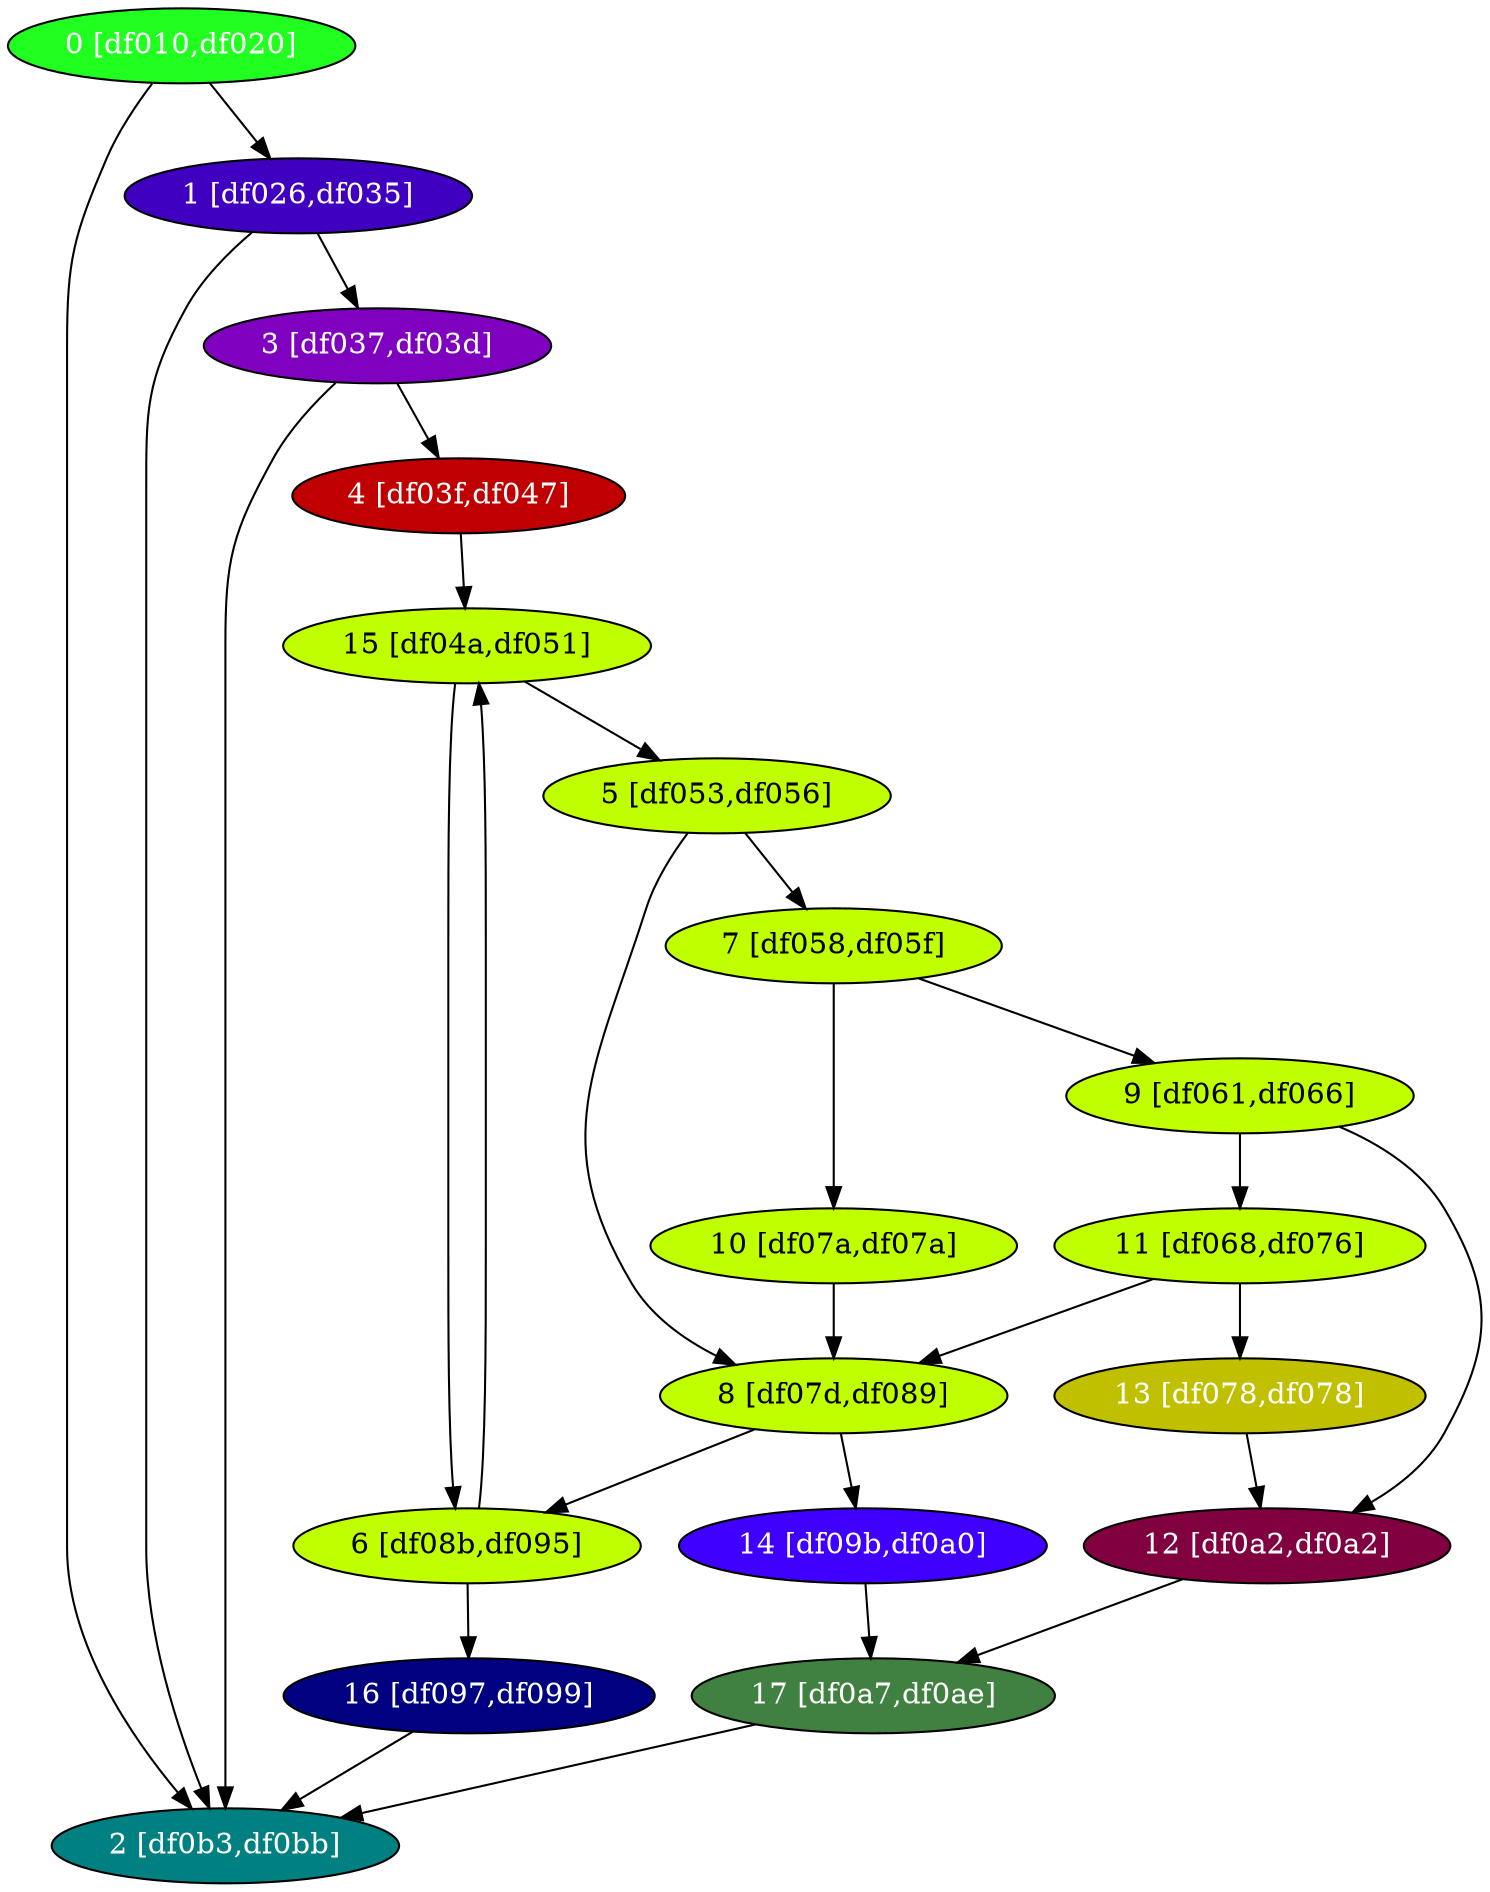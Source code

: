 diGraph libnss3{
	libnss3_0  [style=filled fillcolor="#20FF20" fontcolor="#ffffff" shape=oval label="0 [df010,df020]"]
	libnss3_1  [style=filled fillcolor="#4000C0" fontcolor="#ffffff" shape=oval label="1 [df026,df035]"]
	libnss3_2  [style=filled fillcolor="#008080" fontcolor="#ffffff" shape=oval label="2 [df0b3,df0bb]"]
	libnss3_3  [style=filled fillcolor="#8000C0" fontcolor="#ffffff" shape=oval label="3 [df037,df03d]"]
	libnss3_4  [style=filled fillcolor="#C00000" fontcolor="#ffffff" shape=oval label="4 [df03f,df047]"]
	libnss3_5  [style=filled fillcolor="#C0FF00" fontcolor="#000000" shape=oval label="5 [df053,df056]"]
	libnss3_6  [style=filled fillcolor="#C0FF00" fontcolor="#000000" shape=oval label="6 [df08b,df095]"]
	libnss3_7  [style=filled fillcolor="#C0FF00" fontcolor="#000000" shape=oval label="7 [df058,df05f]"]
	libnss3_8  [style=filled fillcolor="#C0FF00" fontcolor="#000000" shape=oval label="8 [df07d,df089]"]
	libnss3_9  [style=filled fillcolor="#C0FF00" fontcolor="#000000" shape=oval label="9 [df061,df066]"]
	libnss3_a  [style=filled fillcolor="#C0FF00" fontcolor="#000000" shape=oval label="10 [df07a,df07a]"]
	libnss3_b  [style=filled fillcolor="#C0FF00" fontcolor="#000000" shape=oval label="11 [df068,df076]"]
	libnss3_c  [style=filled fillcolor="#800040" fontcolor="#ffffff" shape=oval label="12 [df0a2,df0a2]"]
	libnss3_d  [style=filled fillcolor="#C0C000" fontcolor="#ffffff" shape=oval label="13 [df078,df078]"]
	libnss3_e  [style=filled fillcolor="#4000FF" fontcolor="#ffffff" shape=oval label="14 [df09b,df0a0]"]
	libnss3_f  [style=filled fillcolor="#C0FF00" fontcolor="#000000" shape=oval label="15 [df04a,df051]"]
	libnss3_10  [style=filled fillcolor="#000080" fontcolor="#ffffff" shape=oval label="16 [df097,df099]"]
	libnss3_11  [style=filled fillcolor="#408040" fontcolor="#ffffff" shape=oval label="17 [df0a7,df0ae]"]

	libnss3_0 -> libnss3_1
	libnss3_0 -> libnss3_2
	libnss3_1 -> libnss3_2
	libnss3_1 -> libnss3_3
	libnss3_3 -> libnss3_2
	libnss3_3 -> libnss3_4
	libnss3_4 -> libnss3_f
	libnss3_5 -> libnss3_7
	libnss3_5 -> libnss3_8
	libnss3_6 -> libnss3_f
	libnss3_6 -> libnss3_10
	libnss3_7 -> libnss3_9
	libnss3_7 -> libnss3_a
	libnss3_8 -> libnss3_6
	libnss3_8 -> libnss3_e
	libnss3_9 -> libnss3_b
	libnss3_9 -> libnss3_c
	libnss3_a -> libnss3_8
	libnss3_b -> libnss3_8
	libnss3_b -> libnss3_d
	libnss3_c -> libnss3_11
	libnss3_d -> libnss3_c
	libnss3_e -> libnss3_11
	libnss3_f -> libnss3_5
	libnss3_f -> libnss3_6
	libnss3_10 -> libnss3_2
	libnss3_11 -> libnss3_2
}